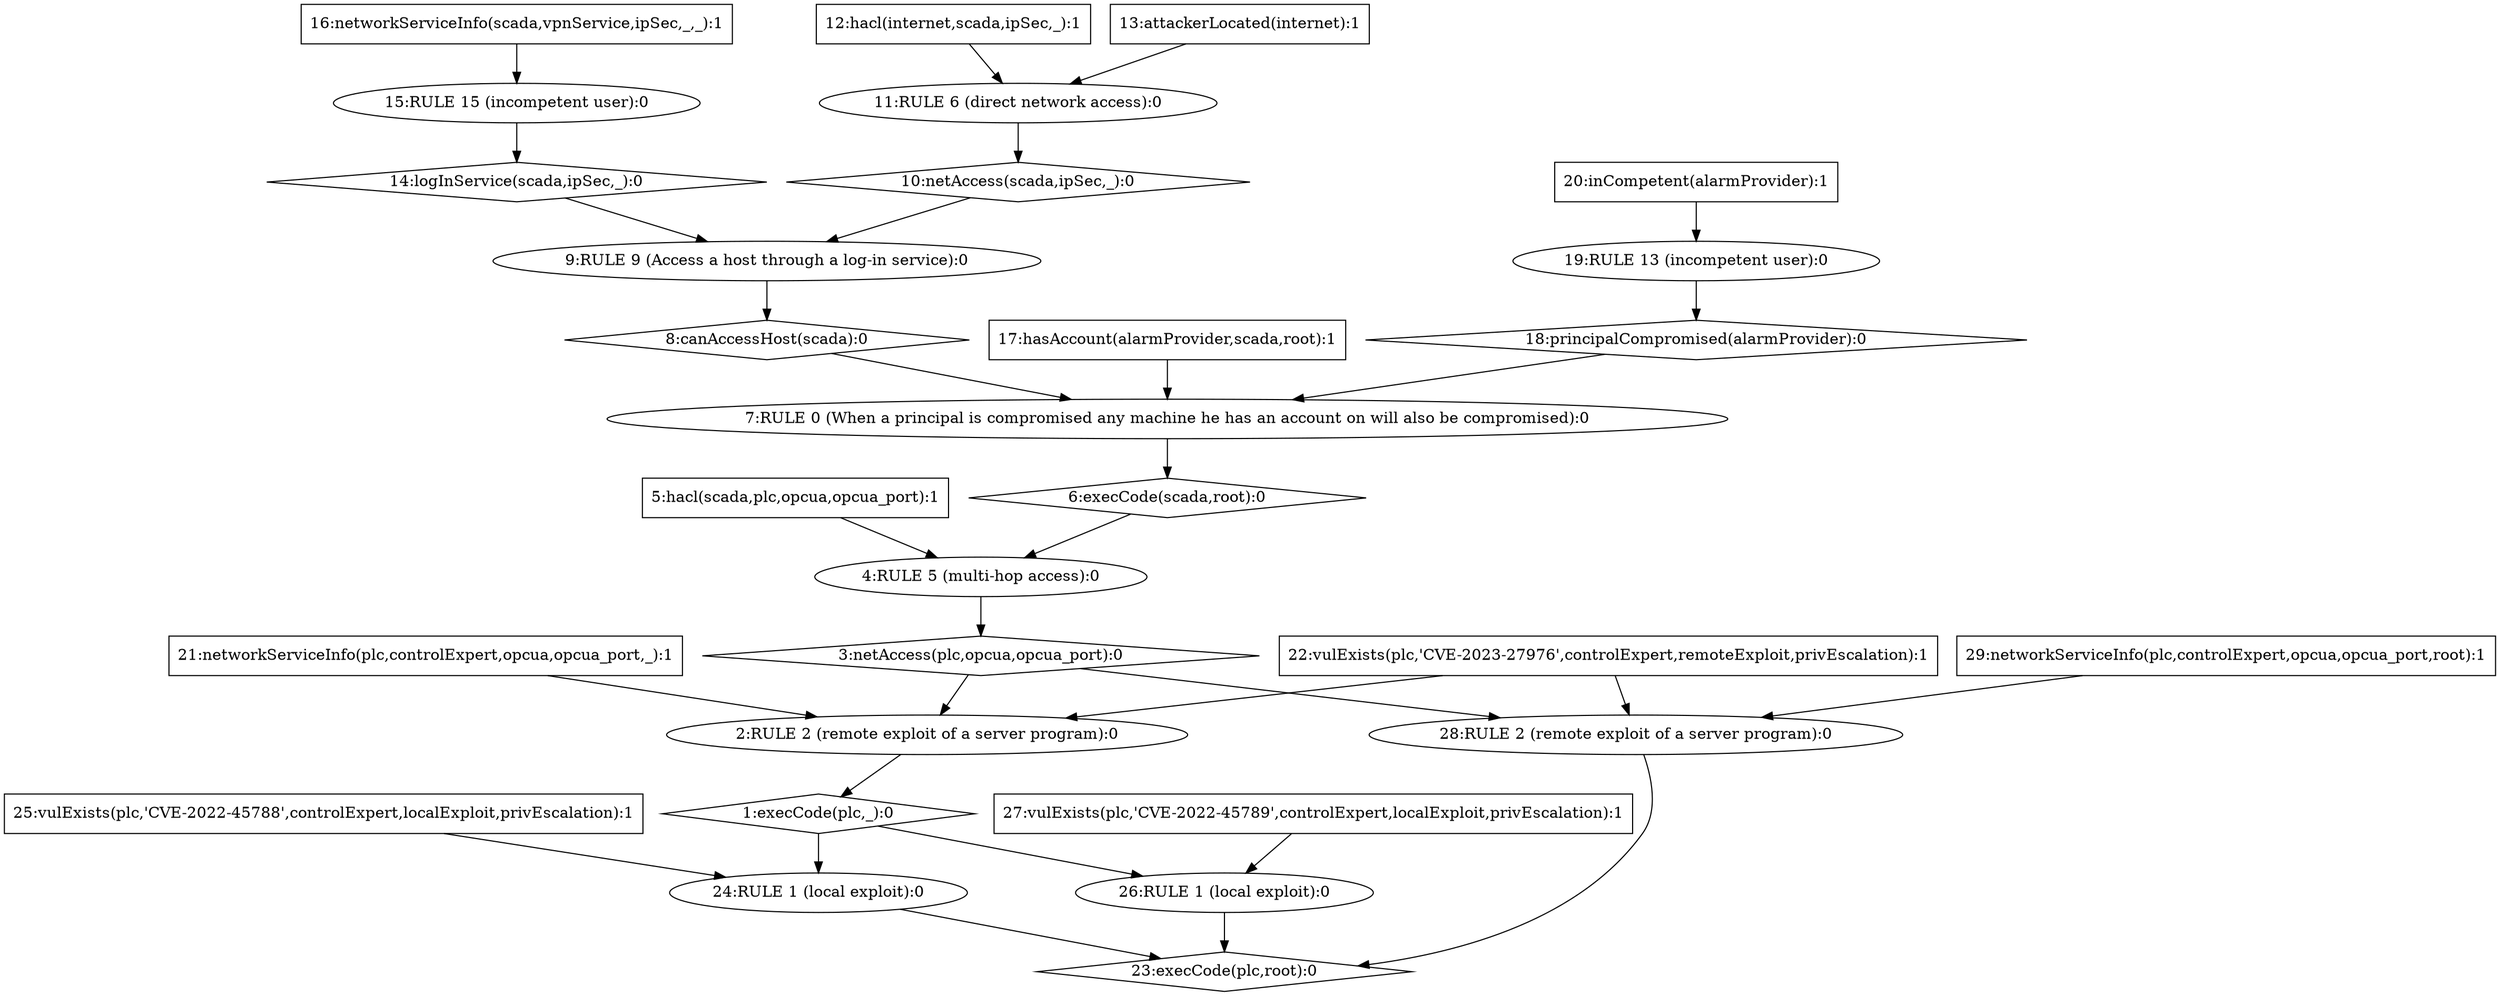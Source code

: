 digraph G {
	1 [label="1:execCode(plc,_):0",shape=diamond];
	2 [label="2:RULE 2 (remote exploit of a server program):0",shape=ellipse];
	3 [label="3:netAccess(plc,opcua,opcua_port):0",shape=diamond];
	4 [label="4:RULE 5 (multi-hop access):0",shape=ellipse];
	5 [label="5:hacl(scada,plc,opcua,opcua_port):1",shape=box];
	6 [label="6:execCode(scada,root):0",shape=diamond];
	7 [label="7:RULE 0 (When a principal is compromised any machine he has an account on will also be compromised):0",shape=ellipse];
	8 [label="8:canAccessHost(scada):0",shape=diamond];
	9 [label="9:RULE 9 (Access a host through a log-in service):0",shape=ellipse];
	10 [label="10:netAccess(scada,ipSec,_):0",shape=diamond];
	11 [label="11:RULE 6 (direct network access):0",shape=ellipse];
	12 [label="12:hacl(internet,scada,ipSec,_):1",shape=box];
	13 [label="13:attackerLocated(internet):1",shape=box];
	14 [label="14:logInService(scada,ipSec,_):0",shape=diamond];
	15 [label="15:RULE 15 (incompetent user):0",shape=ellipse];
	16 [label="16:networkServiceInfo(scada,vpnService,ipSec,_,_):1",shape=box];
	17 [label="17:hasAccount(alarmProvider,scada,root):1",shape=box];
	18 [label="18:principalCompromised(alarmProvider):0",shape=diamond];
	19 [label="19:RULE 13 (incompetent user):0",shape=ellipse];
	20 [label="20:inCompetent(alarmProvider):1",shape=box];
	21 [label="21:networkServiceInfo(plc,controlExpert,opcua,opcua_port,_):1",shape=box];
	22 [label="22:vulExists(plc,'CVE-2023-27976',controlExpert,remoteExploit,privEscalation):1",shape=box];
	23 [label="23:execCode(plc,root):0",shape=diamond];
	24 [label="24:RULE 1 (local exploit):0",shape=ellipse];
	25 [label="25:vulExists(plc,'CVE-2022-45788',controlExpert,localExploit,privEscalation):1",shape=box];
	26 [label="26:RULE 1 (local exploit):0",shape=ellipse];
	27 [label="27:vulExists(plc,'CVE-2022-45789',controlExpert,localExploit,privEscalation):1",shape=box];
	28 [label="28:RULE 2 (remote exploit of a server program):0",shape=ellipse];
	29 [label="29:networkServiceInfo(plc,controlExpert,opcua,opcua_port,root):1",shape=box];
	5 -> 	4;
	12 -> 	11;
	13 -> 	11;
	11 -> 	10;
	10 -> 	9;
	16 -> 	15;
	15 -> 	14;
	14 -> 	9;
	9 -> 	8;
	8 -> 	7;
	17 -> 	7;
	20 -> 	19;
	19 -> 	18;
	18 -> 	7;
	7 -> 	6;
	6 -> 	4;
	4 -> 	3;
	3 -> 	2;
	21 -> 	2;
	22 -> 	2;
	2 -> 	1;
	25 -> 	24;
	1 -> 	24;
	24 -> 	23;
	27 -> 	26;
	1 -> 	26;
	26 -> 	23;
	3 -> 	28;
	29 -> 	28;
	22 -> 	28;
	28 -> 	23;
}
